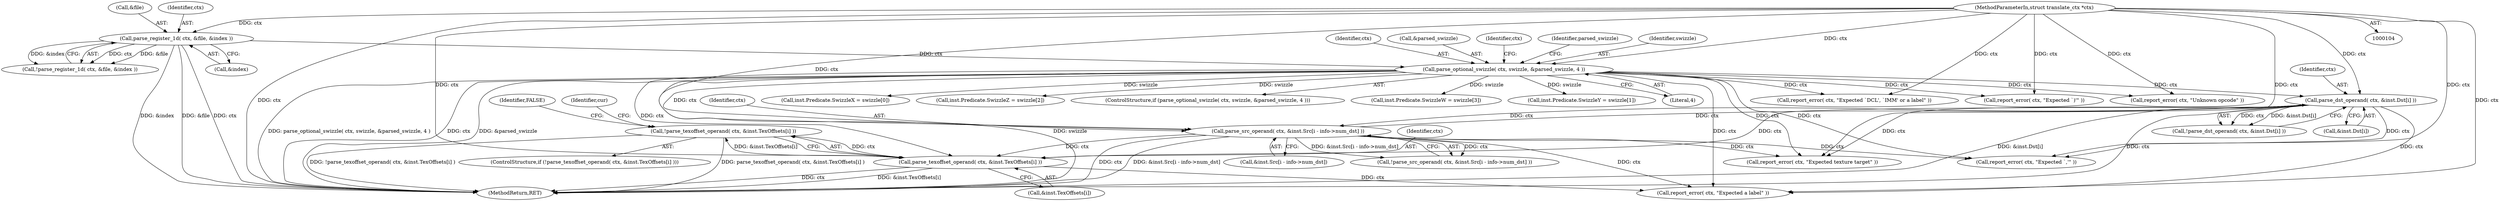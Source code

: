 digraph "0_virglrenderer_28894a30a17a84529be102b21118e55d6c9f23fa@API" {
"1000569" [label="(Call,!parse_texoffset_operand( ctx, &inst.TexOffsets[i] ))"];
"1000570" [label="(Call,parse_texoffset_operand( ctx, &inst.TexOffsets[i] ))"];
"1000443" [label="(Call,parse_dst_operand( ctx, &inst.Dst[i] ))"];
"1000178" [label="(Call,parse_optional_swizzle( ctx, swizzle, &parsed_swizzle, 4 ))"];
"1000169" [label="(Call,parse_register_1d( ctx, &file, &index ))"];
"1000105" [label="(MethodParameterIn,struct translate_ctx *ctx)"];
"1000467" [label="(Call,parse_src_operand( ctx, &inst.Src[i - info->num_dst] ))"];
"1000569" [label="(Call,!parse_texoffset_operand( ctx, &inst.TexOffsets[i] ))"];
"1000420" [label="(Call,report_error( ctx, \"Expected `,'\" ))"];
"1000442" [label="(Call,!parse_dst_operand( ctx, &inst.Dst[i] ))"];
"1000571" [label="(Identifier,ctx)"];
"1000183" [label="(Literal,4)"];
"1000173" [label="(Call,&index)"];
"1000179" [label="(Identifier,ctx)"];
"1000445" [label="(Call,&inst.Dst[i])"];
"1000169" [label="(Call,parse_register_1d( ctx, &file, &index ))"];
"1000627" [label="(Call,report_error( ctx, \"Expected a label\" ))"];
"1000572" [label="(Call,&inst.TexOffsets[i])"];
"1000168" [label="(Call,!parse_register_1d( ctx, &file, &index ))"];
"1000467" [label="(Call,parse_src_operand( ctx, &inst.Src[i - info->num_dst] ))"];
"1000570" [label="(Call,parse_texoffset_operand( ctx, &inst.TexOffsets[i] ))"];
"1000443" [label="(Call,parse_dst_operand( ctx, &inst.Dst[i] ))"];
"1000171" [label="(Call,&file)"];
"1000581" [label="(Identifier,cur)"];
"1000318" [label="(Call,report_error( ctx, \"Unknown opcode\" ))"];
"1000524" [label="(Call,report_error( ctx, \"Expected texture target\" ))"];
"1000181" [label="(Call,&parsed_swizzle)"];
"1000322" [label="(Call,report_error( ctx, \"Expected `DCL', `IMM' or a label\" ))"];
"1000468" [label="(Identifier,ctx)"];
"1000188" [label="(Call,inst.Predicate.SwizzleX = swizzle[0])"];
"1000206" [label="(Call,inst.Predicate.SwizzleZ = swizzle[2])"];
"1000444" [label="(Identifier,ctx)"];
"1000177" [label="(ControlStructure,if (parse_optional_swizzle( ctx, swizzle, &parsed_swizzle, 4 )))"];
"1000105" [label="(MethodParameterIn,struct translate_ctx *ctx)"];
"1000568" [label="(ControlStructure,if (!parse_texoffset_operand( ctx, &inst.TexOffsets[i] )))"];
"1000170" [label="(Identifier,ctx)"];
"1000228" [label="(Identifier,ctx)"];
"1000186" [label="(Identifier,parsed_swizzle)"];
"1000180" [label="(Identifier,swizzle)"];
"1000579" [label="(Identifier,FALSE)"];
"1000215" [label="(Call,inst.Predicate.SwizzleW = swizzle[3])"];
"1000178" [label="(Call,parse_optional_swizzle( ctx, swizzle, &parsed_swizzle, 4 ))"];
"1000466" [label="(Call,!parse_src_operand( ctx, &inst.Src[i - info->num_dst] ))"];
"1000469" [label="(Call,&inst.Src[i - info->num_dst])"];
"1000684" [label="(MethodReturn,RET)"];
"1000197" [label="(Call,inst.Predicate.SwizzleY = swizzle[1])"];
"1000232" [label="(Call,report_error( ctx, \"Expected `)'\" ))"];
"1000569" -> "1000568"  [label="AST: "];
"1000569" -> "1000570"  [label="CFG: "];
"1000570" -> "1000569"  [label="AST: "];
"1000579" -> "1000569"  [label="CFG: "];
"1000581" -> "1000569"  [label="CFG: "];
"1000569" -> "1000684"  [label="DDG: !parse_texoffset_operand( ctx, &inst.TexOffsets[i] )"];
"1000569" -> "1000684"  [label="DDG: parse_texoffset_operand( ctx, &inst.TexOffsets[i] )"];
"1000570" -> "1000569"  [label="DDG: ctx"];
"1000570" -> "1000569"  [label="DDG: &inst.TexOffsets[i]"];
"1000570" -> "1000572"  [label="CFG: "];
"1000571" -> "1000570"  [label="AST: "];
"1000572" -> "1000570"  [label="AST: "];
"1000570" -> "1000684"  [label="DDG: ctx"];
"1000570" -> "1000684"  [label="DDG: &inst.TexOffsets[i]"];
"1000443" -> "1000570"  [label="DDG: ctx"];
"1000178" -> "1000570"  [label="DDG: ctx"];
"1000467" -> "1000570"  [label="DDG: ctx"];
"1000105" -> "1000570"  [label="DDG: ctx"];
"1000570" -> "1000627"  [label="DDG: ctx"];
"1000443" -> "1000442"  [label="AST: "];
"1000443" -> "1000445"  [label="CFG: "];
"1000444" -> "1000443"  [label="AST: "];
"1000445" -> "1000443"  [label="AST: "];
"1000442" -> "1000443"  [label="CFG: "];
"1000443" -> "1000684"  [label="DDG: &inst.Dst[i]"];
"1000443" -> "1000684"  [label="DDG: ctx"];
"1000443" -> "1000420"  [label="DDG: ctx"];
"1000443" -> "1000442"  [label="DDG: ctx"];
"1000443" -> "1000442"  [label="DDG: &inst.Dst[i]"];
"1000178" -> "1000443"  [label="DDG: ctx"];
"1000467" -> "1000443"  [label="DDG: ctx"];
"1000105" -> "1000443"  [label="DDG: ctx"];
"1000443" -> "1000467"  [label="DDG: ctx"];
"1000443" -> "1000524"  [label="DDG: ctx"];
"1000443" -> "1000627"  [label="DDG: ctx"];
"1000178" -> "1000177"  [label="AST: "];
"1000178" -> "1000183"  [label="CFG: "];
"1000179" -> "1000178"  [label="AST: "];
"1000180" -> "1000178"  [label="AST: "];
"1000181" -> "1000178"  [label="AST: "];
"1000183" -> "1000178"  [label="AST: "];
"1000186" -> "1000178"  [label="CFG: "];
"1000228" -> "1000178"  [label="CFG: "];
"1000178" -> "1000684"  [label="DDG: parse_optional_swizzle( ctx, swizzle, &parsed_swizzle, 4 )"];
"1000178" -> "1000684"  [label="DDG: ctx"];
"1000178" -> "1000684"  [label="DDG: &parsed_swizzle"];
"1000178" -> "1000684"  [label="DDG: swizzle"];
"1000169" -> "1000178"  [label="DDG: ctx"];
"1000105" -> "1000178"  [label="DDG: ctx"];
"1000178" -> "1000188"  [label="DDG: swizzle"];
"1000178" -> "1000197"  [label="DDG: swizzle"];
"1000178" -> "1000206"  [label="DDG: swizzle"];
"1000178" -> "1000215"  [label="DDG: swizzle"];
"1000178" -> "1000232"  [label="DDG: ctx"];
"1000178" -> "1000318"  [label="DDG: ctx"];
"1000178" -> "1000322"  [label="DDG: ctx"];
"1000178" -> "1000420"  [label="DDG: ctx"];
"1000178" -> "1000467"  [label="DDG: ctx"];
"1000178" -> "1000524"  [label="DDG: ctx"];
"1000178" -> "1000627"  [label="DDG: ctx"];
"1000169" -> "1000168"  [label="AST: "];
"1000169" -> "1000173"  [label="CFG: "];
"1000170" -> "1000169"  [label="AST: "];
"1000171" -> "1000169"  [label="AST: "];
"1000173" -> "1000169"  [label="AST: "];
"1000168" -> "1000169"  [label="CFG: "];
"1000169" -> "1000684"  [label="DDG: &index"];
"1000169" -> "1000684"  [label="DDG: &file"];
"1000169" -> "1000684"  [label="DDG: ctx"];
"1000169" -> "1000168"  [label="DDG: ctx"];
"1000169" -> "1000168"  [label="DDG: &file"];
"1000169" -> "1000168"  [label="DDG: &index"];
"1000105" -> "1000169"  [label="DDG: ctx"];
"1000105" -> "1000104"  [label="AST: "];
"1000105" -> "1000684"  [label="DDG: ctx"];
"1000105" -> "1000232"  [label="DDG: ctx"];
"1000105" -> "1000318"  [label="DDG: ctx"];
"1000105" -> "1000322"  [label="DDG: ctx"];
"1000105" -> "1000420"  [label="DDG: ctx"];
"1000105" -> "1000467"  [label="DDG: ctx"];
"1000105" -> "1000524"  [label="DDG: ctx"];
"1000105" -> "1000627"  [label="DDG: ctx"];
"1000467" -> "1000466"  [label="AST: "];
"1000467" -> "1000469"  [label="CFG: "];
"1000468" -> "1000467"  [label="AST: "];
"1000469" -> "1000467"  [label="AST: "];
"1000466" -> "1000467"  [label="CFG: "];
"1000467" -> "1000684"  [label="DDG: ctx"];
"1000467" -> "1000684"  [label="DDG: &inst.Src[i - info->num_dst]"];
"1000467" -> "1000420"  [label="DDG: ctx"];
"1000467" -> "1000466"  [label="DDG: ctx"];
"1000467" -> "1000466"  [label="DDG: &inst.Src[i - info->num_dst]"];
"1000467" -> "1000524"  [label="DDG: ctx"];
"1000467" -> "1000627"  [label="DDG: ctx"];
}
